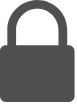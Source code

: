<mxfile version="14.6.13" type="device"><diagram id="-2wPUILJlB4qI6W3TiAh" name="Seite-1"><mxGraphModel dx="1086" dy="4473" grid="1" gridSize="10" guides="1" tooltips="1" connect="1" arrows="1" fold="1" page="1" pageScale="1" pageWidth="827" pageHeight="1169" math="0" shadow="0"><root><mxCell id="0"/><mxCell id="1" parent="0"/><mxCell id="HoCAERiY1_KNUYSDM2Jc-1" value="" style="pointerEvents=1;shadow=0;dashed=0;html=1;strokeColor=none;fillColor=#505050;labelPosition=center;verticalLabelPosition=bottom;verticalAlign=top;outlineConnect=0;align=center;shape=mxgraph.office.security.lock_protected;aspect=fixed;" vertex="1" parent="1"><mxGeometry x="40" y="-3480" width="37.27" height="51" as="geometry"/></mxCell></root></mxGraphModel></diagram></mxfile>